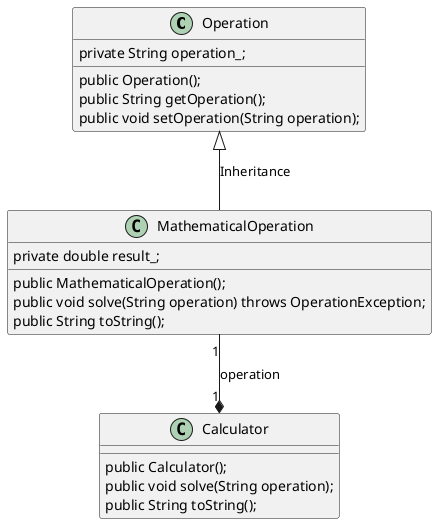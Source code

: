 @startuml

class Operation {
    private String operation_;

    public Operation(); 
    public String getOperation();
    public void setOperation(String operation);
}

class MathematicalOperation {
    private double result_;

    public MathematicalOperation();
    public void solve(String operation) throws OperationException;
    public String toString();
} 

class Calculator {

    public Calculator();
    public void solve(String operation);
    public String toString();
} 

Operation <|-down- MathematicalOperation: Inheritance
Calculator "1" *-up- "1" MathematicalOperation: operation

@enduml